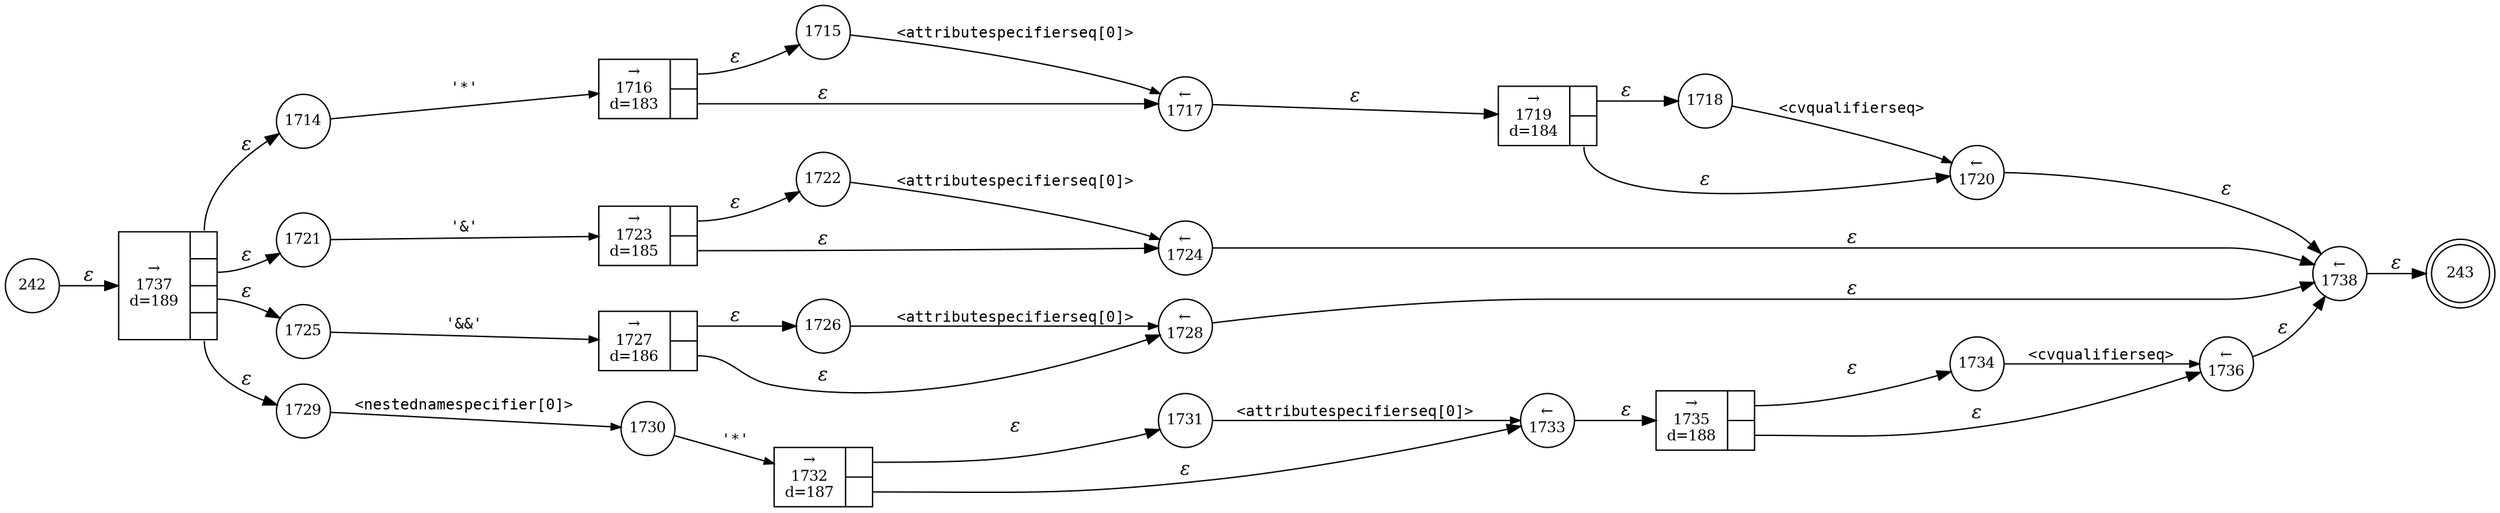 digraph ATN {
rankdir=LR;
s243[fontsize=11, label="243", shape=doublecircle, fixedsize=true, width=.6];
s1728[fontsize=11,label="&larr;\n1728", shape=circle, fixedsize=true, width=.55, peripheries=1];
s1729[fontsize=11,label="1729", shape=circle, fixedsize=true, width=.55, peripheries=1];
s1730[fontsize=11,label="1730", shape=circle, fixedsize=true, width=.55, peripheries=1];
s1731[fontsize=11,label="1731", shape=circle, fixedsize=true, width=.55, peripheries=1];
s1732[fontsize=11,label="{&rarr;\n1732\nd=187|{<p0>|<p1>}}", shape=record, fixedsize=false, peripheries=1];
s1733[fontsize=11,label="&larr;\n1733", shape=circle, fixedsize=true, width=.55, peripheries=1];
s1734[fontsize=11,label="1734", shape=circle, fixedsize=true, width=.55, peripheries=1];
s1735[fontsize=11,label="{&rarr;\n1735\nd=188|{<p0>|<p1>}}", shape=record, fixedsize=false, peripheries=1];
s1736[fontsize=11,label="&larr;\n1736", shape=circle, fixedsize=true, width=.55, peripheries=1];
s1737[fontsize=11,label="{&rarr;\n1737\nd=189|{<p0>|<p1>|<p2>|<p3>}}", shape=record, fixedsize=false, peripheries=1];
s1738[fontsize=11,label="&larr;\n1738", shape=circle, fixedsize=true, width=.55, peripheries=1];
s242[fontsize=11,label="242", shape=circle, fixedsize=true, width=.55, peripheries=1];
s1714[fontsize=11,label="1714", shape=circle, fixedsize=true, width=.55, peripheries=1];
s1715[fontsize=11,label="1715", shape=circle, fixedsize=true, width=.55, peripheries=1];
s1716[fontsize=11,label="{&rarr;\n1716\nd=183|{<p0>|<p1>}}", shape=record, fixedsize=false, peripheries=1];
s1717[fontsize=11,label="&larr;\n1717", shape=circle, fixedsize=true, width=.55, peripheries=1];
s1718[fontsize=11,label="1718", shape=circle, fixedsize=true, width=.55, peripheries=1];
s1719[fontsize=11,label="{&rarr;\n1719\nd=184|{<p0>|<p1>}}", shape=record, fixedsize=false, peripheries=1];
s1720[fontsize=11,label="&larr;\n1720", shape=circle, fixedsize=true, width=.55, peripheries=1];
s1721[fontsize=11,label="1721", shape=circle, fixedsize=true, width=.55, peripheries=1];
s1722[fontsize=11,label="1722", shape=circle, fixedsize=true, width=.55, peripheries=1];
s1723[fontsize=11,label="{&rarr;\n1723\nd=185|{<p0>|<p1>}}", shape=record, fixedsize=false, peripheries=1];
s1724[fontsize=11,label="&larr;\n1724", shape=circle, fixedsize=true, width=.55, peripheries=1];
s1725[fontsize=11,label="1725", shape=circle, fixedsize=true, width=.55, peripheries=1];
s1726[fontsize=11,label="1726", shape=circle, fixedsize=true, width=.55, peripheries=1];
s1727[fontsize=11,label="{&rarr;\n1727\nd=186|{<p0>|<p1>}}", shape=record, fixedsize=false, peripheries=1];
s242 -> s1737 [fontname="Times-Italic", label="&epsilon;"];
s1737:p0 -> s1714 [fontname="Times-Italic", label="&epsilon;"];
s1737:p1 -> s1721 [fontname="Times-Italic", label="&epsilon;"];
s1737:p2 -> s1725 [fontname="Times-Italic", label="&epsilon;"];
s1737:p3 -> s1729 [fontname="Times-Italic", label="&epsilon;"];
s1714 -> s1716 [fontsize=11, fontname="Courier", arrowsize=.7, label = "'*'", arrowhead = normal];
s1721 -> s1723 [fontsize=11, fontname="Courier", arrowsize=.7, label = "'&'", arrowhead = normal];
s1725 -> s1727 [fontsize=11, fontname="Courier", arrowsize=.7, label = "'&&'", arrowhead = normal];
s1729 -> s1730 [fontsize=11, fontname="Courier", arrowsize=.7, label = "<nestednamespecifier[0]>", arrowhead = normal];
s1716:p0 -> s1715 [fontname="Times-Italic", label="&epsilon;"];
s1716:p1 -> s1717 [fontname="Times-Italic", label="&epsilon;"];
s1723:p0 -> s1722 [fontname="Times-Italic", label="&epsilon;"];
s1723:p1 -> s1724 [fontname="Times-Italic", label="&epsilon;"];
s1727:p0 -> s1726 [fontname="Times-Italic", label="&epsilon;"];
s1727:p1 -> s1728 [fontname="Times-Italic", label="&epsilon;"];
s1730 -> s1732 [fontsize=11, fontname="Courier", arrowsize=.7, label = "'*'", arrowhead = normal];
s1715 -> s1717 [fontsize=11, fontname="Courier", arrowsize=.7, label = "<attributespecifierseq[0]>", arrowhead = normal];
s1717 -> s1719 [fontname="Times-Italic", label="&epsilon;"];
s1722 -> s1724 [fontsize=11, fontname="Courier", arrowsize=.7, label = "<attributespecifierseq[0]>", arrowhead = normal];
s1724 -> s1738 [fontname="Times-Italic", label="&epsilon;"];
s1726 -> s1728 [fontsize=11, fontname="Courier", arrowsize=.7, label = "<attributespecifierseq[0]>", arrowhead = normal];
s1728 -> s1738 [fontname="Times-Italic", label="&epsilon;"];
s1732:p0 -> s1731 [fontname="Times-Italic", label="&epsilon;"];
s1732:p1 -> s1733 [fontname="Times-Italic", label="&epsilon;"];
s1719:p0 -> s1718 [fontname="Times-Italic", label="&epsilon;"];
s1719:p1 -> s1720 [fontname="Times-Italic", label="&epsilon;"];
s1738 -> s243 [fontname="Times-Italic", label="&epsilon;"];
s1731 -> s1733 [fontsize=11, fontname="Courier", arrowsize=.7, label = "<attributespecifierseq[0]>", arrowhead = normal];
s1733 -> s1735 [fontname="Times-Italic", label="&epsilon;"];
s1718 -> s1720 [fontsize=11, fontname="Courier", arrowsize=.7, label = "<cvqualifierseq>", arrowhead = normal];
s1720 -> s1738 [fontname="Times-Italic", label="&epsilon;"];
s1735:p0 -> s1734 [fontname="Times-Italic", label="&epsilon;"];
s1735:p1 -> s1736 [fontname="Times-Italic", label="&epsilon;"];
s1734 -> s1736 [fontsize=11, fontname="Courier", arrowsize=.7, label = "<cvqualifierseq>", arrowhead = normal];
s1736 -> s1738 [fontname="Times-Italic", label="&epsilon;"];
}